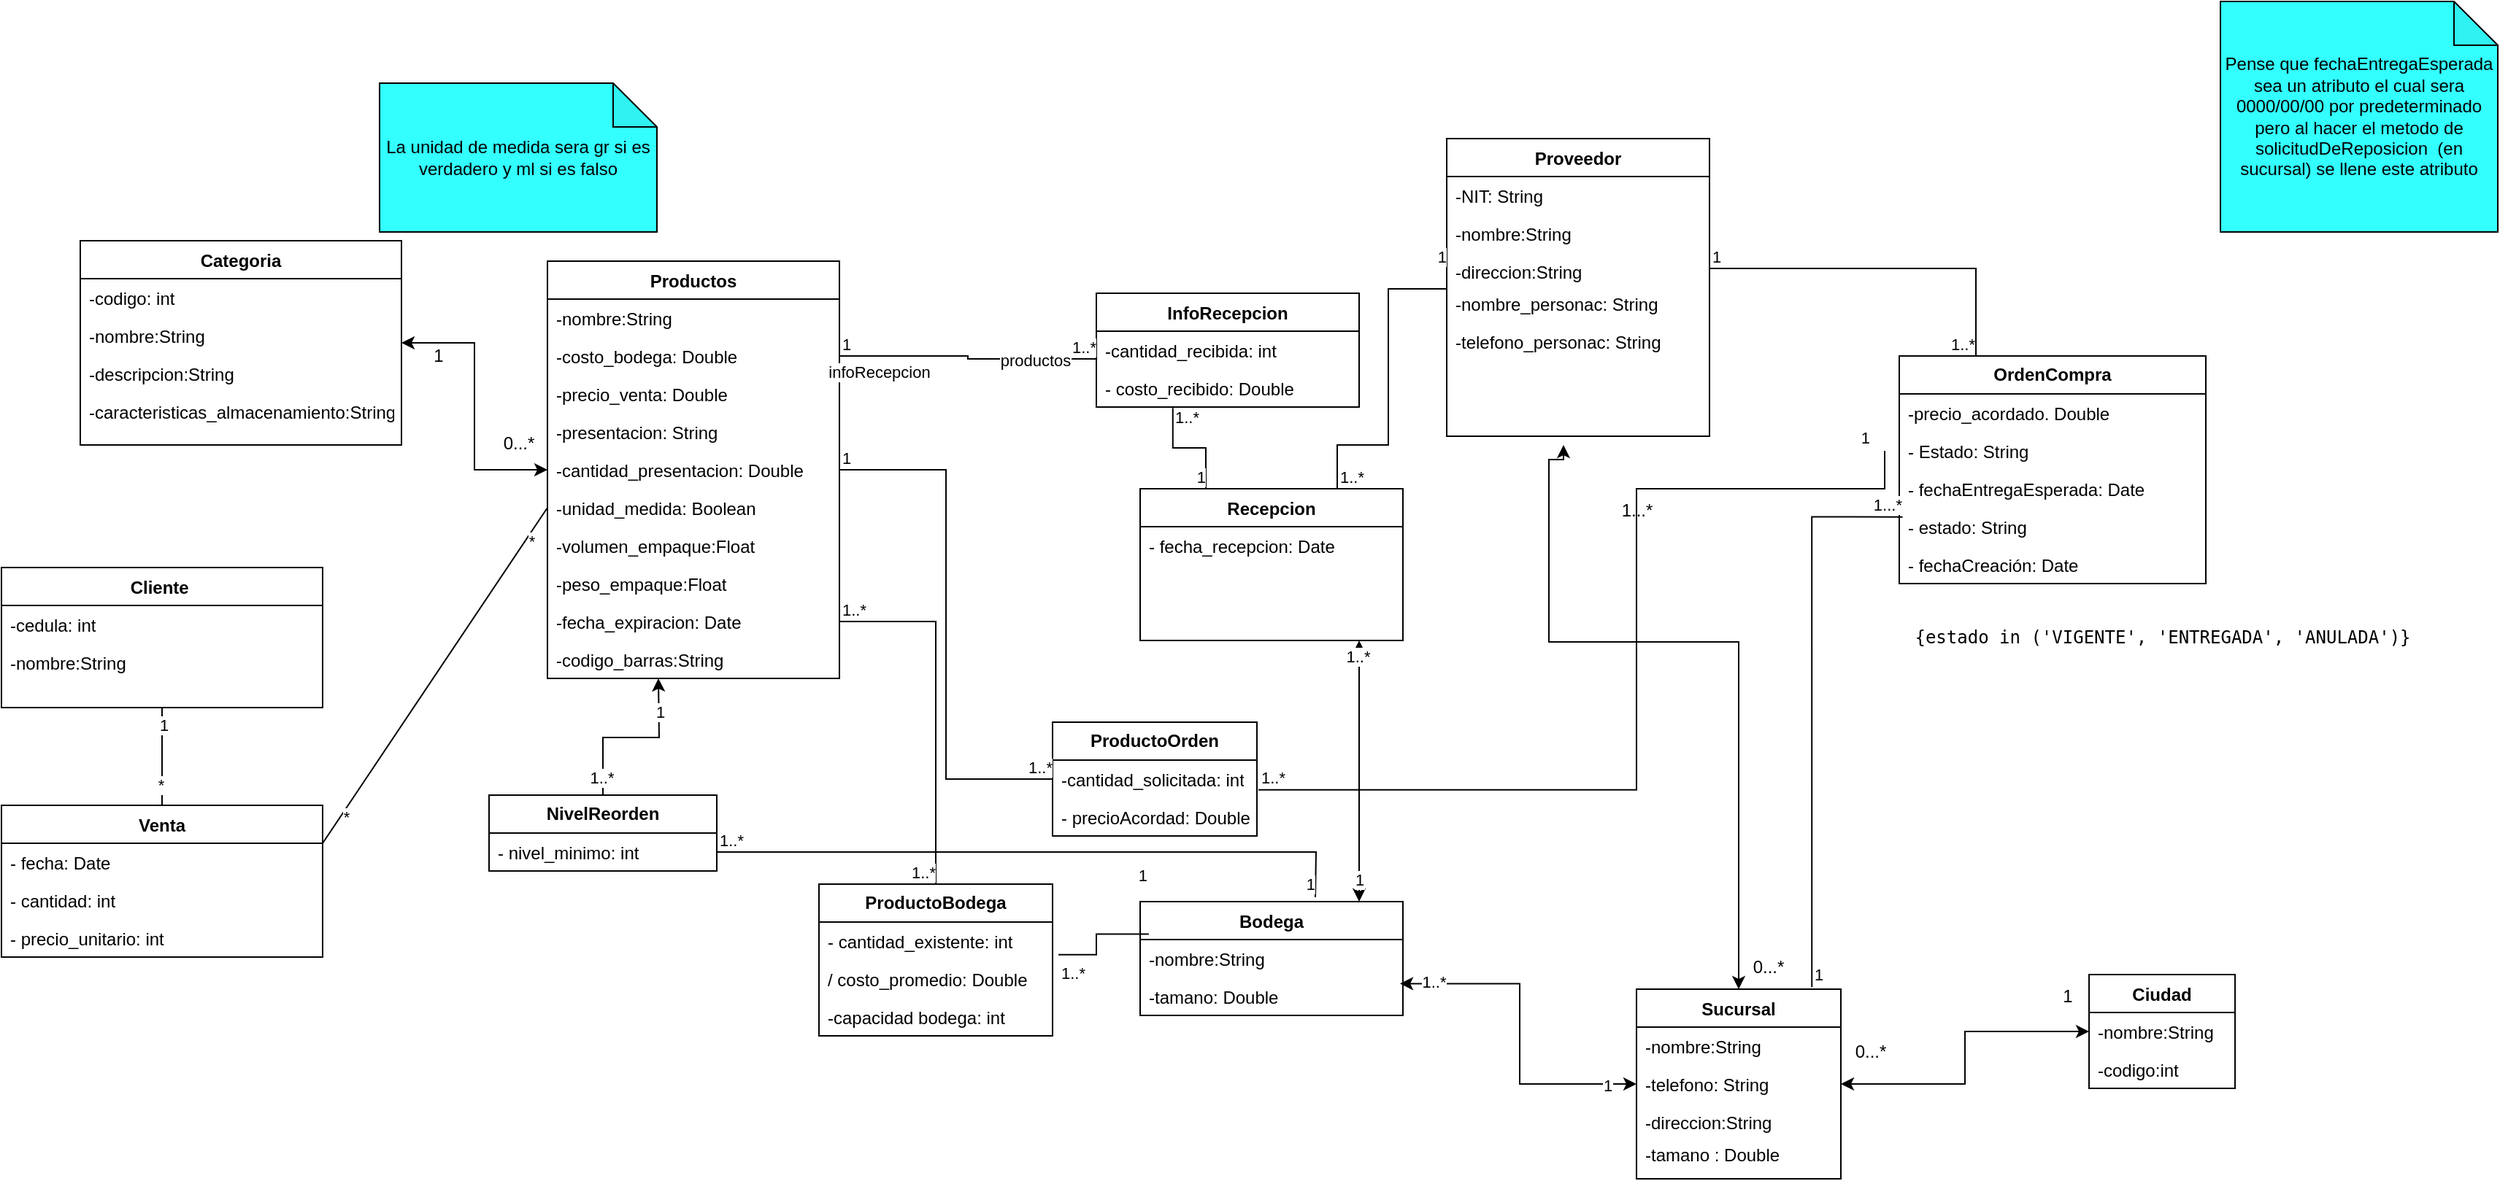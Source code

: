 <mxfile version="24.7.17">
  <diagram id="C5RBs43oDa-KdzZeNtuy" name="Page-1">
    <mxGraphModel grid="1" page="0" gridSize="10" guides="1" tooltips="1" connect="1" arrows="1" fold="1" pageScale="1" pageWidth="827" pageHeight="1169" math="0" shadow="0">
      <root>
        <mxCell id="WIyWlLk6GJQsqaUBKTNV-0" />
        <mxCell id="WIyWlLk6GJQsqaUBKTNV-1" parent="WIyWlLk6GJQsqaUBKTNV-0" />
        <mxCell id="zkfFHV4jXpPFQw0GAbJ--17" value="Productos" style="swimlane;fontStyle=1;align=center;verticalAlign=top;childLayout=stackLayout;horizontal=1;startSize=26;horizontalStack=0;resizeParent=1;resizeLast=0;collapsible=1;marginBottom=0;rounded=0;shadow=0;strokeWidth=1;fontColor=#000000;" vertex="1" parent="WIyWlLk6GJQsqaUBKTNV-1">
          <mxGeometry x="74" y="-446" width="200" height="286" as="geometry">
            <mxRectangle x="550" y="140" width="160" height="26" as="alternateBounds" />
          </mxGeometry>
        </mxCell>
        <mxCell id="zkfFHV4jXpPFQw0GAbJ--18" value="-nombre:String" style="text;align=left;verticalAlign=top;spacingLeft=4;spacingRight=4;overflow=hidden;rotatable=0;points=[[0,0.5],[1,0.5]];portConstraint=eastwest;fontColor=#000000;" vertex="1" parent="zkfFHV4jXpPFQw0GAbJ--17">
          <mxGeometry y="26" width="200" height="26" as="geometry" />
        </mxCell>
        <mxCell id="zkfFHV4jXpPFQw0GAbJ--19" value="-costo_bodega: Double" style="text;align=left;verticalAlign=top;spacingLeft=4;spacingRight=4;overflow=hidden;rotatable=0;points=[[0,0.5],[1,0.5]];portConstraint=eastwest;rounded=0;shadow=0;html=0;fontColor=#000000;" vertex="1" parent="zkfFHV4jXpPFQw0GAbJ--17">
          <mxGeometry y="52" width="200" height="26" as="geometry" />
        </mxCell>
        <mxCell id="zkfFHV4jXpPFQw0GAbJ--20" value="-precio_venta: Double" style="text;align=left;verticalAlign=top;spacingLeft=4;spacingRight=4;overflow=hidden;rotatable=0;points=[[0,0.5],[1,0.5]];portConstraint=eastwest;rounded=0;shadow=0;html=0;fontColor=#000000;" vertex="1" parent="zkfFHV4jXpPFQw0GAbJ--17">
          <mxGeometry y="78" width="200" height="26" as="geometry" />
        </mxCell>
        <mxCell id="zkfFHV4jXpPFQw0GAbJ--21" value="-presentacion: String" style="text;align=left;verticalAlign=top;spacingLeft=4;spacingRight=4;overflow=hidden;rotatable=0;points=[[0,0.5],[1,0.5]];portConstraint=eastwest;rounded=0;shadow=0;html=0;fontColor=#000000;" vertex="1" parent="zkfFHV4jXpPFQw0GAbJ--17">
          <mxGeometry y="104" width="200" height="26" as="geometry" />
        </mxCell>
        <mxCell id="zkfFHV4jXpPFQw0GAbJ--22" value="-cantidad_presentacion: Double" style="text;align=left;verticalAlign=top;spacingLeft=4;spacingRight=4;overflow=hidden;rotatable=0;points=[[0,0.5],[1,0.5]];portConstraint=eastwest;rounded=0;shadow=0;html=0;fontColor=#000000;" vertex="1" parent="zkfFHV4jXpPFQw0GAbJ--17">
          <mxGeometry y="130" width="200" height="26" as="geometry" />
        </mxCell>
        <mxCell id="X5nv6v5gJ5mk2as4WkqO-1" value="-unidad_medida: Boolean" style="text;align=left;verticalAlign=top;spacingLeft=4;spacingRight=4;overflow=hidden;rotatable=0;points=[[0,0.5],[1,0.5]];portConstraint=eastwest;rounded=0;shadow=0;html=0;fontColor=#000000;" vertex="1" parent="zkfFHV4jXpPFQw0GAbJ--17">
          <mxGeometry y="156" width="200" height="26" as="geometry" />
        </mxCell>
        <mxCell id="X5nv6v5gJ5mk2as4WkqO-3" value="-volumen_empaque:Float&#xa;" style="text;align=left;verticalAlign=top;spacingLeft=4;spacingRight=4;overflow=hidden;rotatable=0;points=[[0,0.5],[1,0.5]];portConstraint=eastwest;rounded=0;shadow=0;html=0;fontColor=#000000;" vertex="1" parent="zkfFHV4jXpPFQw0GAbJ--17">
          <mxGeometry y="182" width="200" height="26" as="geometry" />
        </mxCell>
        <mxCell id="oqvjpb8TwHMiU-xqvSP--8" value="-peso_empaque:Float&#xa;" style="text;align=left;verticalAlign=top;spacingLeft=4;spacingRight=4;overflow=hidden;rotatable=0;points=[[0,0.5],[1,0.5]];portConstraint=eastwest;rounded=0;shadow=0;html=0;fontColor=#000000;" vertex="1" parent="zkfFHV4jXpPFQw0GAbJ--17">
          <mxGeometry y="208" width="200" height="26" as="geometry" />
        </mxCell>
        <mxCell id="X5nv6v5gJ5mk2as4WkqO-6" value="-fecha_expiracion: Date" style="text;align=left;verticalAlign=top;spacingLeft=4;spacingRight=4;overflow=hidden;rotatable=0;points=[[0,0.5],[1,0.5]];portConstraint=eastwest;rounded=0;shadow=0;html=0;fontColor=#000000;" vertex="1" parent="zkfFHV4jXpPFQw0GAbJ--17">
          <mxGeometry y="234" width="200" height="26" as="geometry" />
        </mxCell>
        <mxCell id="X5nv6v5gJ5mk2as4WkqO-5" value="-codigo_barras:String" style="text;align=left;verticalAlign=top;spacingLeft=4;spacingRight=4;overflow=hidden;rotatable=0;points=[[0,0.5],[1,0.5]];portConstraint=eastwest;rounded=0;shadow=0;html=0;fontColor=#000000;" vertex="1" parent="zkfFHV4jXpPFQw0GAbJ--17">
          <mxGeometry y="260" width="200" height="26" as="geometry" />
        </mxCell>
        <mxCell id="X5nv6v5gJ5mk2as4WkqO-7" value="Categoria" style="swimlane;fontStyle=1;align=center;verticalAlign=top;childLayout=stackLayout;horizontal=1;startSize=26;horizontalStack=0;resizeParent=1;resizeLast=0;collapsible=1;marginBottom=0;rounded=0;shadow=0;strokeWidth=1;fontColor=#000000;" vertex="1" parent="WIyWlLk6GJQsqaUBKTNV-1">
          <mxGeometry x="-246" y="-460" width="220" height="140" as="geometry">
            <mxRectangle x="550" y="140" width="160" height="26" as="alternateBounds" />
          </mxGeometry>
        </mxCell>
        <mxCell id="X5nv6v5gJ5mk2as4WkqO-9" value="-codigo: int" style="text;align=left;verticalAlign=top;spacingLeft=4;spacingRight=4;overflow=hidden;rotatable=0;points=[[0,0.5],[1,0.5]];portConstraint=eastwest;rounded=0;shadow=0;html=0;fontColor=#000000;" vertex="1" parent="X5nv6v5gJ5mk2as4WkqO-7">
          <mxGeometry y="26" width="220" height="26" as="geometry" />
        </mxCell>
        <mxCell id="X5nv6v5gJ5mk2as4WkqO-8" value="-nombre:String" style="text;align=left;verticalAlign=top;spacingLeft=4;spacingRight=4;overflow=hidden;rotatable=0;points=[[0,0.5],[1,0.5]];portConstraint=eastwest;fontColor=#000000;" vertex="1" parent="X5nv6v5gJ5mk2as4WkqO-7">
          <mxGeometry y="52" width="220" height="26" as="geometry" />
        </mxCell>
        <mxCell id="X5nv6v5gJ5mk2as4WkqO-14" value="-descripcion:String" style="text;align=left;verticalAlign=top;spacingLeft=4;spacingRight=4;overflow=hidden;rotatable=0;points=[[0,0.5],[1,0.5]];portConstraint=eastwest;rounded=0;shadow=0;html=0;fontColor=#000000;" vertex="1" parent="X5nv6v5gJ5mk2as4WkqO-7">
          <mxGeometry y="78" width="220" height="26" as="geometry" />
        </mxCell>
        <mxCell id="X5nv6v5gJ5mk2as4WkqO-15" value="-caracteristicas_almacenamiento:String" style="text;align=left;verticalAlign=top;spacingLeft=4;spacingRight=4;overflow=hidden;rotatable=0;points=[[0,0.5],[1,0.5]];portConstraint=eastwest;rounded=0;shadow=0;html=0;fontColor=#000000;" vertex="1" parent="X5nv6v5gJ5mk2as4WkqO-7">
          <mxGeometry y="104" width="220" height="26" as="geometry" />
        </mxCell>
        <mxCell id="X5nv6v5gJ5mk2as4WkqO-22" value="1" style="text;html=1;align=center;verticalAlign=middle;resizable=0;points=[];autosize=1;strokeColor=none;fillColor=none;fontColor=#000000;" vertex="1" parent="WIyWlLk6GJQsqaUBKTNV-1">
          <mxGeometry x="-16" y="-396" width="30" height="30" as="geometry" />
        </mxCell>
        <mxCell id="X5nv6v5gJ5mk2as4WkqO-23" value="0...*" style="text;html=1;align=center;verticalAlign=middle;resizable=0;points=[];autosize=1;strokeColor=none;fillColor=none;fontColor=#000000;" vertex="1" parent="WIyWlLk6GJQsqaUBKTNV-1">
          <mxGeometry x="34" y="-336" width="40" height="30" as="geometry" />
        </mxCell>
        <mxCell id="X5nv6v5gJ5mk2as4WkqO-25" value="" style="endArrow=classic;startArrow=classic;html=1;rounded=0;edgeStyle=orthogonalEdgeStyle;fontColor=#000000;" edge="1" parent="WIyWlLk6GJQsqaUBKTNV-1" source="X5nv6v5gJ5mk2as4WkqO-7" target="zkfFHV4jXpPFQw0GAbJ--17">
          <mxGeometry width="50" height="50" relative="1" as="geometry">
            <mxPoint x="494" y="-256" as="sourcePoint" />
            <mxPoint x="544" y="-306" as="targetPoint" />
          </mxGeometry>
        </mxCell>
        <mxCell id="X5nv6v5gJ5mk2as4WkqO-26" value="Sucursal" style="swimlane;fontStyle=1;align=center;verticalAlign=top;childLayout=stackLayout;horizontal=1;startSize=26;horizontalStack=0;resizeParent=1;resizeLast=0;collapsible=1;marginBottom=0;rounded=0;shadow=0;strokeWidth=1;fontColor=#000000;" vertex="1" parent="WIyWlLk6GJQsqaUBKTNV-1">
          <mxGeometry x="820" y="53" width="140" height="130" as="geometry">
            <mxRectangle x="550" y="140" width="160" height="26" as="alternateBounds" />
          </mxGeometry>
        </mxCell>
        <mxCell id="X5nv6v5gJ5mk2as4WkqO-28" value="-nombre:String" style="text;align=left;verticalAlign=top;spacingLeft=4;spacingRight=4;overflow=hidden;rotatable=0;points=[[0,0.5],[1,0.5]];portConstraint=eastwest;fontColor=#000000;" vertex="1" parent="X5nv6v5gJ5mk2as4WkqO-26">
          <mxGeometry y="26" width="140" height="26" as="geometry" />
        </mxCell>
        <mxCell id="X5nv6v5gJ5mk2as4WkqO-27" value="-telefono: String" style="text;align=left;verticalAlign=top;spacingLeft=4;spacingRight=4;overflow=hidden;rotatable=0;points=[[0,0.5],[1,0.5]];portConstraint=eastwest;rounded=0;shadow=0;html=0;fontColor=#000000;" vertex="1" parent="X5nv6v5gJ5mk2as4WkqO-26">
          <mxGeometry y="52" width="140" height="26" as="geometry" />
        </mxCell>
        <mxCell id="X5nv6v5gJ5mk2as4WkqO-30" value="-direccion:String" style="text;align=left;verticalAlign=top;spacingLeft=4;spacingRight=4;overflow=hidden;rotatable=0;points=[[0,0.5],[1,0.5]];portConstraint=eastwest;rounded=0;shadow=0;html=0;fontColor=#000000;" vertex="1" parent="X5nv6v5gJ5mk2as4WkqO-26">
          <mxGeometry y="78" width="140" height="22" as="geometry" />
        </mxCell>
        <mxCell id="Ump_3bpm_IfCM5Z30n2z-0" value="-tamano : Double" style="text;align=left;verticalAlign=top;spacingLeft=4;spacingRight=4;overflow=hidden;rotatable=0;points=[[0,0.5],[1,0.5]];portConstraint=eastwest;rounded=0;shadow=0;html=0;fontColor=#000000;" vertex="1" parent="X5nv6v5gJ5mk2as4WkqO-26">
          <mxGeometry y="100" width="140" height="22" as="geometry" />
        </mxCell>
        <mxCell id="X5nv6v5gJ5mk2as4WkqO-33" value="Ciudad" style="swimlane;fontStyle=1;align=center;verticalAlign=top;childLayout=stackLayout;horizontal=1;startSize=26;horizontalStack=0;resizeParent=1;resizeLast=0;collapsible=1;marginBottom=0;rounded=0;shadow=0;strokeWidth=1;fontColor=#000000;" vertex="1" parent="WIyWlLk6GJQsqaUBKTNV-1">
          <mxGeometry x="1130" y="43" width="100" height="78" as="geometry">
            <mxRectangle x="550" y="140" width="160" height="26" as="alternateBounds" />
          </mxGeometry>
        </mxCell>
        <mxCell id="X5nv6v5gJ5mk2as4WkqO-35" value="-nombre:String" style="text;align=left;verticalAlign=top;spacingLeft=4;spacingRight=4;overflow=hidden;rotatable=0;points=[[0,0.5],[1,0.5]];portConstraint=eastwest;fontColor=#000000;" vertex="1" parent="X5nv6v5gJ5mk2as4WkqO-33">
          <mxGeometry y="26" width="100" height="26" as="geometry" />
        </mxCell>
        <mxCell id="oqvjpb8TwHMiU-xqvSP--1" value="-codigo:int&#xa;&#xa;" style="text;align=left;verticalAlign=top;spacingLeft=4;spacingRight=4;overflow=hidden;rotatable=0;points=[[0,0.5],[1,0.5]];portConstraint=eastwest;fontColor=#000000;" vertex="1" parent="X5nv6v5gJ5mk2as4WkqO-33">
          <mxGeometry y="52" width="100" height="26" as="geometry" />
        </mxCell>
        <mxCell id="X5nv6v5gJ5mk2as4WkqO-49" value="1" style="text;html=1;align=center;verticalAlign=middle;resizable=0;points=[];autosize=1;strokeColor=none;fillColor=none;fontColor=#000000;" vertex="1" parent="WIyWlLk6GJQsqaUBKTNV-1">
          <mxGeometry x="1100" y="43" width="30" height="30" as="geometry" />
        </mxCell>
        <mxCell id="X5nv6v5gJ5mk2as4WkqO-50" value="0...*" style="text;html=1;align=center;verticalAlign=middle;resizable=0;points=[];autosize=1;strokeColor=none;fillColor=none;fontColor=#000000;" vertex="1" parent="WIyWlLk6GJQsqaUBKTNV-1">
          <mxGeometry x="960" y="81" width="40" height="30" as="geometry" />
        </mxCell>
        <mxCell id="X5nv6v5gJ5mk2as4WkqO-51" value="" style="endArrow=classic;startArrow=classic;html=1;rounded=0;edgeStyle=orthogonalEdgeStyle;fontColor=#000000;" edge="1" parent="WIyWlLk6GJQsqaUBKTNV-1" source="X5nv6v5gJ5mk2as4WkqO-26" target="X5nv6v5gJ5mk2as4WkqO-33">
          <mxGeometry width="50" height="50" relative="1" as="geometry">
            <mxPoint x="1030" y="343" as="sourcePoint" />
            <mxPoint x="1080" y="293" as="targetPoint" />
          </mxGeometry>
        </mxCell>
        <mxCell id="X5nv6v5gJ5mk2as4WkqO-53" value="Bodega" style="swimlane;fontStyle=1;align=center;verticalAlign=top;childLayout=stackLayout;horizontal=1;startSize=26;horizontalStack=0;resizeParent=1;resizeLast=0;collapsible=1;marginBottom=0;rounded=0;shadow=0;strokeWidth=1;fontColor=#000000;" vertex="1" parent="WIyWlLk6GJQsqaUBKTNV-1">
          <mxGeometry x="480" y="-7" width="180" height="78" as="geometry">
            <mxRectangle x="550" y="140" width="160" height="26" as="alternateBounds" />
          </mxGeometry>
        </mxCell>
        <mxCell id="X5nv6v5gJ5mk2as4WkqO-54" value="-nombre:String" style="text;align=left;verticalAlign=top;spacingLeft=4;spacingRight=4;overflow=hidden;rotatable=0;points=[[0,0.5],[1,0.5]];portConstraint=eastwest;fontColor=#000000;" vertex="1" parent="X5nv6v5gJ5mk2as4WkqO-53">
          <mxGeometry y="26" width="180" height="26" as="geometry" />
        </mxCell>
        <mxCell id="X5nv6v5gJ5mk2as4WkqO-55" value="-tamano: Double" style="text;align=left;verticalAlign=top;spacingLeft=4;spacingRight=4;overflow=hidden;rotatable=0;points=[[0,0.5],[1,0.5]];portConstraint=eastwest;rounded=0;shadow=0;html=0;fontColor=#000000;" vertex="1" parent="X5nv6v5gJ5mk2as4WkqO-53">
          <mxGeometry y="52" width="180" height="26" as="geometry" />
        </mxCell>
        <mxCell id="X5nv6v5gJ5mk2as4WkqO-57" value="" style="endArrow=classic;startArrow=classic;html=1;rounded=0;edgeStyle=orthogonalEdgeStyle;exitX=0.989;exitY=0.163;exitDx=0;exitDy=0;fontColor=#000000;exitPerimeter=0;" edge="1" parent="WIyWlLk6GJQsqaUBKTNV-1" source="X5nv6v5gJ5mk2as4WkqO-55" target="X5nv6v5gJ5mk2as4WkqO-26">
          <mxGeometry width="50" height="50" relative="1" as="geometry">
            <mxPoint x="660" y="84" as="sourcePoint" />
            <mxPoint x="1080" y="293" as="targetPoint" />
          </mxGeometry>
        </mxCell>
        <mxCell id="Ump_3bpm_IfCM5Z30n2z-3" value="1..*" style="edgeLabel;html=1;align=center;verticalAlign=middle;resizable=0;points=[];fontColor=#000000;" vertex="1" connectable="0" parent="X5nv6v5gJ5mk2as4WkqO-57">
          <mxGeometry x="-0.805" y="1" relative="1" as="geometry">
            <mxPoint as="offset" />
          </mxGeometry>
        </mxCell>
        <mxCell id="di9bYmcxDt5mD3mjxTbu-0" value="1" style="edgeLabel;html=1;align=center;verticalAlign=middle;resizable=0;points=[];" vertex="1" connectable="0" parent="X5nv6v5gJ5mk2as4WkqO-57">
          <mxGeometry x="0.823" y="-1" relative="1" as="geometry">
            <mxPoint as="offset" />
          </mxGeometry>
        </mxCell>
        <mxCell id="X5nv6v5gJ5mk2as4WkqO-63" value="Proveedor" style="swimlane;fontStyle=1;align=center;verticalAlign=top;childLayout=stackLayout;horizontal=1;startSize=26;horizontalStack=0;resizeParent=1;resizeLast=0;collapsible=1;marginBottom=0;rounded=0;shadow=0;strokeWidth=1;fontColor=#000000;" vertex="1" parent="WIyWlLk6GJQsqaUBKTNV-1">
          <mxGeometry x="690" y="-530" width="180" height="204" as="geometry">
            <mxRectangle x="550" y="140" width="160" height="26" as="alternateBounds" />
          </mxGeometry>
        </mxCell>
        <mxCell id="X5nv6v5gJ5mk2as4WkqO-65" value="-NIT: String" style="text;align=left;verticalAlign=top;spacingLeft=4;spacingRight=4;overflow=hidden;rotatable=0;points=[[0,0.5],[1,0.5]];portConstraint=eastwest;rounded=0;shadow=0;html=0;fontColor=#000000;" vertex="1" parent="X5nv6v5gJ5mk2as4WkqO-63">
          <mxGeometry y="26" width="180" height="26" as="geometry" />
        </mxCell>
        <mxCell id="X5nv6v5gJ5mk2as4WkqO-64" value="-nombre:String" style="text;align=left;verticalAlign=top;spacingLeft=4;spacingRight=4;overflow=hidden;rotatable=0;points=[[0,0.5],[1,0.5]];portConstraint=eastwest;fontColor=#000000;" vertex="1" parent="X5nv6v5gJ5mk2as4WkqO-63">
          <mxGeometry y="52" width="180" height="26" as="geometry" />
        </mxCell>
        <mxCell id="X5nv6v5gJ5mk2as4WkqO-66" value="-direccion:String" style="text;align=left;verticalAlign=top;spacingLeft=4;spacingRight=4;overflow=hidden;rotatable=0;points=[[0,0.5],[1,0.5]];portConstraint=eastwest;rounded=0;shadow=0;html=0;fontColor=#000000;" vertex="1" parent="X5nv6v5gJ5mk2as4WkqO-63">
          <mxGeometry y="78" width="180" height="22" as="geometry" />
        </mxCell>
        <mxCell id="X5nv6v5gJ5mk2as4WkqO-67" value="-nombre_personac: String" style="text;align=left;verticalAlign=top;spacingLeft=4;spacingRight=4;overflow=hidden;rotatable=0;points=[[0,0.5],[1,0.5]];portConstraint=eastwest;rounded=0;shadow=0;html=0;fontColor=#000000;" vertex="1" parent="X5nv6v5gJ5mk2as4WkqO-63">
          <mxGeometry y="100" width="180" height="26" as="geometry" />
        </mxCell>
        <mxCell id="X5nv6v5gJ5mk2as4WkqO-68" value="-telefono_personac: String" style="text;align=left;verticalAlign=top;spacingLeft=4;spacingRight=4;overflow=hidden;rotatable=0;points=[[0,0.5],[1,0.5]];portConstraint=eastwest;rounded=0;shadow=0;html=0;fontColor=#000000;" vertex="1" parent="X5nv6v5gJ5mk2as4WkqO-63">
          <mxGeometry y="126" width="180" height="26" as="geometry" />
        </mxCell>
        <mxCell id="X5nv6v5gJ5mk2as4WkqO-73" value="" style="endArrow=classic;startArrow=classic;html=1;rounded=0;edgeStyle=orthogonalEdgeStyle;fontColor=#000000;" edge="1" parent="WIyWlLk6GJQsqaUBKTNV-1" source="X5nv6v5gJ5mk2as4WkqO-26">
          <mxGeometry width="50" height="50" relative="1" as="geometry">
            <mxPoint x="610" y="-90" as="sourcePoint" />
            <mxPoint x="770" y="-320" as="targetPoint" />
            <Array as="points">
              <mxPoint x="890" y="-185" />
              <mxPoint x="760" y="-185" />
              <mxPoint x="760" y="-310" />
            </Array>
          </mxGeometry>
        </mxCell>
        <mxCell id="X5nv6v5gJ5mk2as4WkqO-74" value="1...*" style="text;html=1;align=center;verticalAlign=middle;resizable=0;points=[];autosize=1;strokeColor=none;fillColor=none;fontColor=#000000;" vertex="1" parent="WIyWlLk6GJQsqaUBKTNV-1">
          <mxGeometry x="800" y="-290" width="40" height="30" as="geometry" />
        </mxCell>
        <mxCell id="X5nv6v5gJ5mk2as4WkqO-75" value="0...*" style="text;html=1;align=center;verticalAlign=middle;resizable=0;points=[];autosize=1;strokeColor=none;fillColor=none;fontColor=#000000;" vertex="1" parent="WIyWlLk6GJQsqaUBKTNV-1">
          <mxGeometry x="890" y="23" width="40" height="30" as="geometry" />
        </mxCell>
        <mxCell id="X5nv6v5gJ5mk2as4WkqO-79" value="Pense que fechaEntregaEsperada sea un atributo el cual sera 0000/00/00 por predeterminado pero al hacer el metodo de solicitudDeReposicion&amp;nbsp; (en sucursal) se llene este atributo" style="shape=note;whiteSpace=wrap;html=1;backgroundOutline=1;darkOpacity=0.05;strokeColor=#000000;fillColor=#33FFFF;fontColor=#000000;" vertex="1" parent="WIyWlLk6GJQsqaUBKTNV-1">
          <mxGeometry x="1220" y="-624" width="190" height="158" as="geometry" />
        </mxCell>
        <mxCell id="X5nv6v5gJ5mk2as4WkqO-91" value="Recepcion" style="swimlane;fontStyle=1;align=center;verticalAlign=top;childLayout=stackLayout;horizontal=1;startSize=26;horizontalStack=0;resizeParent=1;resizeLast=0;collapsible=1;marginBottom=0;rounded=0;shadow=0;strokeWidth=1;fontColor=#000000;" vertex="1" parent="WIyWlLk6GJQsqaUBKTNV-1">
          <mxGeometry x="480" y="-290" width="180" height="104" as="geometry">
            <mxRectangle x="550" y="140" width="160" height="26" as="alternateBounds" />
          </mxGeometry>
        </mxCell>
        <mxCell id="X5nv6v5gJ5mk2as4WkqO-97" value="- fecha_recepcion: Date" style="text;align=left;verticalAlign=top;spacingLeft=4;spacingRight=4;overflow=hidden;rotatable=0;points=[[0,0.5],[1,0.5]];portConstraint=eastwest;rounded=0;shadow=0;html=0;fontColor=#000000;" vertex="1" parent="X5nv6v5gJ5mk2as4WkqO-91">
          <mxGeometry y="26" width="180" height="26" as="geometry" />
        </mxCell>
        <mxCell id="X5nv6v5gJ5mk2as4WkqO-100" value="" style="endArrow=classic;startArrow=classic;html=1;rounded=0;edgeStyle=orthogonalEdgeStyle;fontColor=#000000;" edge="1" parent="WIyWlLk6GJQsqaUBKTNV-1" source="X5nv6v5gJ5mk2as4WkqO-91" target="X5nv6v5gJ5mk2as4WkqO-53">
          <mxGeometry width="50" height="50" relative="1" as="geometry">
            <mxPoint x="550" y="-378" as="sourcePoint" />
            <mxPoint x="680" y="-393" as="targetPoint" />
            <Array as="points">
              <mxPoint x="630" y="-60" />
              <mxPoint x="630" y="-60" />
            </Array>
          </mxGeometry>
        </mxCell>
        <mxCell id="Ump_3bpm_IfCM5Z30n2z-91" value="1..*" style="edgeLabel;html=1;align=center;verticalAlign=middle;resizable=0;points=[];fontColor=#000000;" vertex="1" connectable="0" parent="X5nv6v5gJ5mk2as4WkqO-100">
          <mxGeometry x="-0.875" y="-1" relative="1" as="geometry">
            <mxPoint as="offset" />
          </mxGeometry>
        </mxCell>
        <mxCell id="Ump_3bpm_IfCM5Z30n2z-92" value="1" style="edgeLabel;html=1;align=center;verticalAlign=middle;resizable=0;points=[];fontColor=#000000;" vertex="1" connectable="0" parent="X5nv6v5gJ5mk2as4WkqO-100">
          <mxGeometry x="0.833" relative="1" as="geometry">
            <mxPoint as="offset" />
          </mxGeometry>
        </mxCell>
        <mxCell id="Ump_3bpm_IfCM5Z30n2z-4" value="&lt;font&gt;&lt;b&gt;ProductoBodega&lt;/b&gt;&lt;/font&gt;" style="swimlane;fontStyle=0;childLayout=stackLayout;horizontal=1;startSize=26;fillColor=none;horizontalStack=0;resizeParent=1;resizeParentMax=0;resizeLast=0;collapsible=1;marginBottom=0;whiteSpace=wrap;html=1;fontColor=#000000;" vertex="1" parent="WIyWlLk6GJQsqaUBKTNV-1">
          <mxGeometry x="260" y="-19" width="160" height="104" as="geometry" />
        </mxCell>
        <mxCell id="Ump_3bpm_IfCM5Z30n2z-5" value="- cantidad_existente: int" style="text;strokeColor=none;fillColor=none;align=left;verticalAlign=top;spacingLeft=4;spacingRight=4;overflow=hidden;rotatable=0;points=[[0,0.5],[1,0.5]];portConstraint=eastwest;whiteSpace=wrap;html=1;fontColor=#000000;" vertex="1" parent="Ump_3bpm_IfCM5Z30n2z-4">
          <mxGeometry y="26" width="160" height="26" as="geometry" />
        </mxCell>
        <mxCell id="Ump_3bpm_IfCM5Z30n2z-6" value="/ costo_promedio: Double&amp;nbsp;" style="text;strokeColor=none;fillColor=none;align=left;verticalAlign=top;spacingLeft=4;spacingRight=4;overflow=hidden;rotatable=0;points=[[0,0.5],[1,0.5]];portConstraint=eastwest;whiteSpace=wrap;html=1;fontColor=#000000;" vertex="1" parent="Ump_3bpm_IfCM5Z30n2z-4">
          <mxGeometry y="52" width="160" height="26" as="geometry" />
        </mxCell>
        <mxCell id="oqvjpb8TwHMiU-xqvSP--0" value="-capacidad bodega: int" style="text;align=left;verticalAlign=top;spacingLeft=4;spacingRight=4;overflow=hidden;rotatable=0;points=[[0,0.5],[1,0.5]];portConstraint=eastwest;rounded=0;shadow=0;html=0;fontColor=#000000;" vertex="1" parent="Ump_3bpm_IfCM5Z30n2z-4">
          <mxGeometry y="78" width="160" height="26" as="geometry" />
        </mxCell>
        <mxCell id="Ump_3bpm_IfCM5Z30n2z-10" value="" style="endArrow=none;html=1;edgeStyle=orthogonalEdgeStyle;rounded=0;exitX=1;exitY=0.5;exitDx=0;exitDy=0;entryX=0.5;entryY=0;entryDx=0;entryDy=0;fontColor=#000000;" edge="1" parent="WIyWlLk6GJQsqaUBKTNV-1" source="X5nv6v5gJ5mk2as4WkqO-6" target="Ump_3bpm_IfCM5Z30n2z-4">
          <mxGeometry relative="1" as="geometry">
            <mxPoint x="320" y="-230" as="sourcePoint" />
            <mxPoint x="480" y="-230" as="targetPoint" />
          </mxGeometry>
        </mxCell>
        <mxCell id="Ump_3bpm_IfCM5Z30n2z-11" value="1..*" style="edgeLabel;resizable=0;html=1;align=left;verticalAlign=bottom;fontColor=#000000;" connectable="0" vertex="1" parent="Ump_3bpm_IfCM5Z30n2z-10">
          <mxGeometry x="-1" relative="1" as="geometry" />
        </mxCell>
        <mxCell id="Ump_3bpm_IfCM5Z30n2z-12" value="1..*" style="edgeLabel;resizable=0;html=1;align=right;verticalAlign=bottom;fontColor=#000000;" connectable="0" vertex="1" parent="Ump_3bpm_IfCM5Z30n2z-10">
          <mxGeometry x="1" relative="1" as="geometry" />
        </mxCell>
        <mxCell id="Ump_3bpm_IfCM5Z30n2z-13" value="" style="endArrow=none;html=1;edgeStyle=orthogonalEdgeStyle;rounded=0;exitX=1.025;exitY=-0.138;exitDx=0;exitDy=0;exitPerimeter=0;fontColor=#000000;entryX=0.033;entryY=-0.144;entryDx=0;entryDy=0;entryPerimeter=0;" edge="1" parent="WIyWlLk6GJQsqaUBKTNV-1" source="Ump_3bpm_IfCM5Z30n2z-6" target="X5nv6v5gJ5mk2as4WkqO-54">
          <mxGeometry relative="1" as="geometry">
            <mxPoint x="420" y="82" as="sourcePoint" />
            <mxPoint x="480" y="30" as="targetPoint" />
          </mxGeometry>
        </mxCell>
        <mxCell id="Ump_3bpm_IfCM5Z30n2z-14" value="1..*" style="edgeLabel;resizable=0;html=1;align=left;verticalAlign=bottom;fontColor=#000000;" connectable="0" vertex="1" parent="Ump_3bpm_IfCM5Z30n2z-13">
          <mxGeometry x="-1" relative="1" as="geometry">
            <mxPoint y="21" as="offset" />
          </mxGeometry>
        </mxCell>
        <mxCell id="Ump_3bpm_IfCM5Z30n2z-15" value="1" style="edgeLabel;resizable=0;html=1;align=right;verticalAlign=bottom;fontColor=#000000;" connectable="0" vertex="1" parent="Ump_3bpm_IfCM5Z30n2z-13">
          <mxGeometry x="1" relative="1" as="geometry">
            <mxPoint y="-32" as="offset" />
          </mxGeometry>
        </mxCell>
        <mxCell id="Ump_3bpm_IfCM5Z30n2z-33" value="&lt;b&gt;OrdenCompra&lt;/b&gt;" style="swimlane;fontStyle=0;childLayout=stackLayout;horizontal=1;startSize=26;fillColor=none;horizontalStack=0;resizeParent=1;resizeParentMax=0;resizeLast=0;collapsible=1;marginBottom=0;whiteSpace=wrap;html=1;fontColor=#000000;" vertex="1" parent="WIyWlLk6GJQsqaUBKTNV-1">
          <mxGeometry x="1000" y="-381" width="210" height="156" as="geometry" />
        </mxCell>
        <mxCell id="Ump_3bpm_IfCM5Z30n2z-18" value="-precio_acordado. Double" style="text;strokeColor=none;fillColor=none;align=left;verticalAlign=top;spacingLeft=4;spacingRight=4;overflow=hidden;rotatable=0;points=[[0,0.5],[1,0.5]];portConstraint=eastwest;whiteSpace=wrap;html=1;fontColor=#000000;" vertex="1" parent="Ump_3bpm_IfCM5Z30n2z-33">
          <mxGeometry y="26" width="210" height="26" as="geometry" />
        </mxCell>
        <mxCell id="Ump_3bpm_IfCM5Z30n2z-41" value="- Estado: String" style="text;strokeColor=none;fillColor=none;align=left;verticalAlign=top;spacingLeft=4;spacingRight=4;overflow=hidden;rotatable=0;points=[[0,0.5],[1,0.5]];portConstraint=eastwest;whiteSpace=wrap;html=1;fontColor=#000000;" vertex="1" parent="Ump_3bpm_IfCM5Z30n2z-33">
          <mxGeometry y="52" width="210" height="26" as="geometry" />
        </mxCell>
        <mxCell id="Ump_3bpm_IfCM5Z30n2z-40" value="- fechaEntregaEsperada: Date" style="text;strokeColor=none;fillColor=none;align=left;verticalAlign=top;spacingLeft=4;spacingRight=4;overflow=hidden;rotatable=0;points=[[0,0.5],[1,0.5]];portConstraint=eastwest;whiteSpace=wrap;html=1;fontColor=#000000;" vertex="1" parent="Ump_3bpm_IfCM5Z30n2z-33">
          <mxGeometry y="78" width="210" height="26" as="geometry" />
        </mxCell>
        <mxCell id="Ump_3bpm_IfCM5Z30n2z-39" value="- estado: String" style="text;strokeColor=none;fillColor=none;align=left;verticalAlign=top;spacingLeft=4;spacingRight=4;overflow=hidden;rotatable=0;points=[[0,0.5],[1,0.5]];portConstraint=eastwest;whiteSpace=wrap;html=1;fontColor=#000000;" vertex="1" parent="Ump_3bpm_IfCM5Z30n2z-33">
          <mxGeometry y="104" width="210" height="26" as="geometry" />
        </mxCell>
        <mxCell id="oqvjpb8TwHMiU-xqvSP--9" value="- fechaCreación: Date" style="text;strokeColor=none;fillColor=none;align=left;verticalAlign=top;spacingLeft=4;spacingRight=4;overflow=hidden;rotatable=0;points=[[0,0.5],[1,0.5]];portConstraint=eastwest;whiteSpace=wrap;html=1;fontColor=#000000;" vertex="1" parent="Ump_3bpm_IfCM5Z30n2z-33">
          <mxGeometry y="130" width="210" height="26" as="geometry" />
        </mxCell>
        <mxCell id="Ump_3bpm_IfCM5Z30n2z-44" value="" style="endArrow=none;html=1;edgeStyle=orthogonalEdgeStyle;rounded=0;exitX=0.858;exitY=-0.011;exitDx=0;exitDy=0;exitPerimeter=0;entryX=0.011;entryY=0.243;entryDx=0;entryDy=0;entryPerimeter=0;fontColor=#000000;" edge="1" parent="WIyWlLk6GJQsqaUBKTNV-1" source="X5nv6v5gJ5mk2as4WkqO-26" target="Ump_3bpm_IfCM5Z30n2z-39">
          <mxGeometry relative="1" as="geometry">
            <mxPoint x="980" y="-170" as="sourcePoint" />
            <mxPoint x="1140" y="-170" as="targetPoint" />
          </mxGeometry>
        </mxCell>
        <mxCell id="Ump_3bpm_IfCM5Z30n2z-45" value="1" style="edgeLabel;resizable=0;html=1;align=left;verticalAlign=bottom;fontColor=#000000;" connectable="0" vertex="1" parent="Ump_3bpm_IfCM5Z30n2z-44">
          <mxGeometry x="-1" relative="1" as="geometry" />
        </mxCell>
        <mxCell id="Ump_3bpm_IfCM5Z30n2z-46" value="1...*" style="edgeLabel;resizable=0;html=1;align=right;verticalAlign=bottom;fontColor=#000000;" connectable="0" vertex="1" parent="Ump_3bpm_IfCM5Z30n2z-44">
          <mxGeometry x="1" relative="1" as="geometry" />
        </mxCell>
        <mxCell id="Ump_3bpm_IfCM5Z30n2z-47" value="" style="endArrow=none;html=1;edgeStyle=orthogonalEdgeStyle;rounded=0;exitX=1;exitY=0.5;exitDx=0;exitDy=0;entryX=0.25;entryY=0;entryDx=0;entryDy=0;fontColor=#000000;" edge="1" parent="WIyWlLk6GJQsqaUBKTNV-1" source="X5nv6v5gJ5mk2as4WkqO-66" target="Ump_3bpm_IfCM5Z30n2z-33">
          <mxGeometry relative="1" as="geometry">
            <mxPoint x="910" y="-420" as="sourcePoint" />
            <mxPoint x="1070" y="-420" as="targetPoint" />
          </mxGeometry>
        </mxCell>
        <mxCell id="Ump_3bpm_IfCM5Z30n2z-48" value="1" style="edgeLabel;resizable=0;html=1;align=left;verticalAlign=bottom;fontColor=#000000;" connectable="0" vertex="1" parent="Ump_3bpm_IfCM5Z30n2z-47">
          <mxGeometry x="-1" relative="1" as="geometry" />
        </mxCell>
        <mxCell id="Ump_3bpm_IfCM5Z30n2z-49" value="1..*" style="edgeLabel;resizable=0;html=1;align=right;verticalAlign=bottom;fontColor=#000000;" connectable="0" vertex="1" parent="Ump_3bpm_IfCM5Z30n2z-47">
          <mxGeometry x="1" relative="1" as="geometry" />
        </mxCell>
        <mxCell id="Ump_3bpm_IfCM5Z30n2z-50" value="&lt;font&gt;&lt;b&gt;ProductoOrden&lt;/b&gt;&lt;/font&gt;" style="swimlane;fontStyle=0;childLayout=stackLayout;horizontal=1;startSize=26;fillColor=none;horizontalStack=0;resizeParent=1;resizeParentMax=0;resizeLast=0;collapsible=1;marginBottom=0;whiteSpace=wrap;html=1;fontColor=#000000;" vertex="1" parent="WIyWlLk6GJQsqaUBKTNV-1">
          <mxGeometry x="420" y="-130" width="140" height="78" as="geometry" />
        </mxCell>
        <mxCell id="Ump_3bpm_IfCM5Z30n2z-51" value="-cantidad_solicitada: int" style="text;strokeColor=none;fillColor=none;align=left;verticalAlign=top;spacingLeft=4;spacingRight=4;overflow=hidden;rotatable=0;points=[[0,0.5],[1,0.5]];portConstraint=eastwest;whiteSpace=wrap;html=1;fontColor=#000000;" vertex="1" parent="Ump_3bpm_IfCM5Z30n2z-50">
          <mxGeometry y="26" width="140" height="26" as="geometry" />
        </mxCell>
        <mxCell id="Ump_3bpm_IfCM5Z30n2z-52" value="- precioAcordad: Double" style="text;strokeColor=none;fillColor=none;align=left;verticalAlign=top;spacingLeft=4;spacingRight=4;overflow=hidden;rotatable=0;points=[[0,0.5],[1,0.5]];portConstraint=eastwest;whiteSpace=wrap;html=1;fontColor=#000000;" vertex="1" parent="Ump_3bpm_IfCM5Z30n2z-50">
          <mxGeometry y="52" width="140" height="26" as="geometry" />
        </mxCell>
        <mxCell id="Ump_3bpm_IfCM5Z30n2z-60" value="" style="endArrow=none;html=1;edgeStyle=orthogonalEdgeStyle;rounded=0;exitX=1.007;exitY=0.783;exitDx=0;exitDy=0;exitPerimeter=0;entryX=0;entryY=0.5;entryDx=0;entryDy=0;fontColor=#000000;" edge="1" parent="WIyWlLk6GJQsqaUBKTNV-1" source="Ump_3bpm_IfCM5Z30n2z-51">
          <mxGeometry relative="1" as="geometry">
            <mxPoint x="810" y="-260" as="sourcePoint" />
            <mxPoint x="990" y="-316" as="targetPoint" />
            <Array as="points">
              <mxPoint x="820" y="-84" />
              <mxPoint x="820" y="-290" />
            </Array>
          </mxGeometry>
        </mxCell>
        <mxCell id="Ump_3bpm_IfCM5Z30n2z-61" value="1..*" style="edgeLabel;resizable=0;html=1;align=left;verticalAlign=bottom;fontColor=#000000;" connectable="0" vertex="1" parent="Ump_3bpm_IfCM5Z30n2z-60">
          <mxGeometry x="-1" relative="1" as="geometry" />
        </mxCell>
        <mxCell id="Ump_3bpm_IfCM5Z30n2z-62" value="1" style="edgeLabel;resizable=0;html=1;align=right;verticalAlign=bottom;fontColor=#000000;" connectable="0" vertex="1" parent="Ump_3bpm_IfCM5Z30n2z-60">
          <mxGeometry x="1" relative="1" as="geometry">
            <mxPoint x="-10" as="offset" />
          </mxGeometry>
        </mxCell>
        <mxCell id="Ump_3bpm_IfCM5Z30n2z-63" value="" style="endArrow=none;html=1;edgeStyle=orthogonalEdgeStyle;rounded=0;entryX=0;entryY=0.5;entryDx=0;entryDy=0;exitX=1;exitY=0.5;exitDx=0;exitDy=0;fontColor=#000000;" edge="1" parent="WIyWlLk6GJQsqaUBKTNV-1" source="zkfFHV4jXpPFQw0GAbJ--22" target="Ump_3bpm_IfCM5Z30n2z-51">
          <mxGeometry relative="1" as="geometry">
            <mxPoint x="520" y="-290" as="sourcePoint" />
            <mxPoint x="680" y="-290" as="targetPoint" />
          </mxGeometry>
        </mxCell>
        <mxCell id="Ump_3bpm_IfCM5Z30n2z-64" value="1" style="edgeLabel;resizable=0;html=1;align=left;verticalAlign=bottom;fontColor=#000000;" connectable="0" vertex="1" parent="Ump_3bpm_IfCM5Z30n2z-63">
          <mxGeometry x="-1" relative="1" as="geometry" />
        </mxCell>
        <mxCell id="Ump_3bpm_IfCM5Z30n2z-65" value="1..*" style="edgeLabel;resizable=0;html=1;align=right;verticalAlign=bottom;fontColor=#000000;" connectable="0" vertex="1" parent="Ump_3bpm_IfCM5Z30n2z-63">
          <mxGeometry x="1" relative="1" as="geometry" />
        </mxCell>
        <mxCell id="Ump_3bpm_IfCM5Z30n2z-67" value="InfoRecepcion" style="swimlane;fontStyle=1;align=center;verticalAlign=top;childLayout=stackLayout;horizontal=1;startSize=26;horizontalStack=0;resizeParent=1;resizeLast=0;collapsible=1;marginBottom=0;rounded=0;shadow=0;strokeWidth=1;fontColor=#000000;" vertex="1" parent="WIyWlLk6GJQsqaUBKTNV-1">
          <mxGeometry x="450" y="-424" width="180" height="78" as="geometry">
            <mxRectangle x="550" y="140" width="160" height="26" as="alternateBounds" />
          </mxGeometry>
        </mxCell>
        <mxCell id="Ump_3bpm_IfCM5Z30n2z-68" value="-cantidad_recibida: int" style="text;align=left;verticalAlign=top;spacingLeft=4;spacingRight=4;overflow=hidden;rotatable=0;points=[[0,0.5],[1,0.5]];portConstraint=eastwest;rounded=0;shadow=0;html=0;fontColor=#000000;" vertex="1" parent="Ump_3bpm_IfCM5Z30n2z-67">
          <mxGeometry y="26" width="180" height="26" as="geometry" />
        </mxCell>
        <mxCell id="Ump_3bpm_IfCM5Z30n2z-69" value="- costo_recibido: Double" style="text;align=left;verticalAlign=top;spacingLeft=4;spacingRight=4;overflow=hidden;rotatable=0;points=[[0,0.5],[1,0.5]];portConstraint=eastwest;rounded=0;shadow=0;html=0;fontColor=#000000;" vertex="1" parent="Ump_3bpm_IfCM5Z30n2z-67">
          <mxGeometry y="52" width="180" height="26" as="geometry" />
        </mxCell>
        <mxCell id="Ump_3bpm_IfCM5Z30n2z-70" value="" style="endArrow=none;html=1;edgeStyle=orthogonalEdgeStyle;rounded=0;exitX=0.291;exitY=1.026;exitDx=0;exitDy=0;exitPerimeter=0;entryX=0.25;entryY=0;entryDx=0;entryDy=0;fontColor=#000000;" edge="1" parent="WIyWlLk6GJQsqaUBKTNV-1" source="Ump_3bpm_IfCM5Z30n2z-69" target="X5nv6v5gJ5mk2as4WkqO-91">
          <mxGeometry relative="1" as="geometry">
            <mxPoint x="450" y="-280" as="sourcePoint" />
            <mxPoint x="610" y="-280" as="targetPoint" />
          </mxGeometry>
        </mxCell>
        <mxCell id="Ump_3bpm_IfCM5Z30n2z-71" value="1..*" style="edgeLabel;resizable=0;html=1;align=left;verticalAlign=bottom;fontColor=#000000;" connectable="0" vertex="1" parent="Ump_3bpm_IfCM5Z30n2z-70">
          <mxGeometry x="-1" relative="1" as="geometry">
            <mxPoint y="15" as="offset" />
          </mxGeometry>
        </mxCell>
        <mxCell id="Ump_3bpm_IfCM5Z30n2z-72" value="1" style="edgeLabel;resizable=0;html=1;align=right;verticalAlign=bottom;fontColor=#000000;" connectable="0" vertex="1" parent="Ump_3bpm_IfCM5Z30n2z-70">
          <mxGeometry x="1" relative="1" as="geometry" />
        </mxCell>
        <mxCell id="Ump_3bpm_IfCM5Z30n2z-73" value="" style="endArrow=none;html=1;edgeStyle=orthogonalEdgeStyle;rounded=0;exitX=0.75;exitY=0;exitDx=0;exitDy=0;entryX=0;entryY=0.5;entryDx=0;entryDy=0;fontColor=#000000;" edge="1" parent="WIyWlLk6GJQsqaUBKTNV-1" source="X5nv6v5gJ5mk2as4WkqO-91" target="X5nv6v5gJ5mk2as4WkqO-66">
          <mxGeometry relative="1" as="geometry">
            <mxPoint x="500" y="-440" as="sourcePoint" />
            <mxPoint x="660" y="-440" as="targetPoint" />
            <Array as="points">
              <mxPoint x="615" y="-320" />
              <mxPoint x="650" y="-320" />
              <mxPoint x="650" y="-427" />
            </Array>
          </mxGeometry>
        </mxCell>
        <mxCell id="Ump_3bpm_IfCM5Z30n2z-74" value="1..*" style="edgeLabel;resizable=0;html=1;align=left;verticalAlign=bottom;fontColor=#000000;" connectable="0" vertex="1" parent="Ump_3bpm_IfCM5Z30n2z-73">
          <mxGeometry x="-1" relative="1" as="geometry">
            <mxPoint as="offset" />
          </mxGeometry>
        </mxCell>
        <mxCell id="Ump_3bpm_IfCM5Z30n2z-75" value="1" style="edgeLabel;resizable=0;html=1;align=right;verticalAlign=bottom;fontColor=#000000;" connectable="0" vertex="1" parent="Ump_3bpm_IfCM5Z30n2z-73">
          <mxGeometry x="1" relative="1" as="geometry" />
        </mxCell>
        <mxCell id="Ump_3bpm_IfCM5Z30n2z-76" value="" style="endArrow=none;html=1;edgeStyle=orthogonalEdgeStyle;rounded=0;exitX=1;exitY=0.5;exitDx=0;exitDy=0;entryX=0.003;entryY=0.731;entryDx=0;entryDy=0;entryPerimeter=0;fontColor=#000000;" edge="1" parent="WIyWlLk6GJQsqaUBKTNV-1" source="zkfFHV4jXpPFQw0GAbJ--19" target="Ump_3bpm_IfCM5Z30n2z-68">
          <mxGeometry relative="1" as="geometry">
            <mxPoint x="320" y="-380" as="sourcePoint" />
            <mxPoint x="480" y="-380" as="targetPoint" />
          </mxGeometry>
        </mxCell>
        <mxCell id="Ump_3bpm_IfCM5Z30n2z-77" value="1" style="edgeLabel;resizable=0;html=1;align=left;verticalAlign=bottom;fontColor=#000000;" connectable="0" vertex="1" parent="Ump_3bpm_IfCM5Z30n2z-76">
          <mxGeometry x="-1" relative="1" as="geometry" />
        </mxCell>
        <mxCell id="Ump_3bpm_IfCM5Z30n2z-78" value="1..*" style="edgeLabel;resizable=0;html=1;align=right;verticalAlign=bottom;fontColor=#000000;" connectable="0" vertex="1" parent="Ump_3bpm_IfCM5Z30n2z-76">
          <mxGeometry x="1" relative="1" as="geometry" />
        </mxCell>
        <mxCell id="oqvjpb8TwHMiU-xqvSP--32" value="infoRecepcion" style="edgeLabel;html=1;align=center;verticalAlign=middle;resizable=0;points=[];" connectable="0" vertex="1" parent="Ump_3bpm_IfCM5Z30n2z-76">
          <mxGeometry x="-0.814" y="1" relative="1" as="geometry">
            <mxPoint x="10" y="12" as="offset" />
          </mxGeometry>
        </mxCell>
        <mxCell id="oqvjpb8TwHMiU-xqvSP--33" value="productos" style="edgeLabel;html=1;align=center;verticalAlign=middle;resizable=0;points=[];" connectable="0" vertex="1" parent="Ump_3bpm_IfCM5Z30n2z-76">
          <mxGeometry x="0.523" y="-1" relative="1" as="geometry">
            <mxPoint as="offset" />
          </mxGeometry>
        </mxCell>
        <mxCell id="Ump_3bpm_IfCM5Z30n2z-79" value="&lt;font&gt;&lt;b&gt;NivelReorden&lt;/b&gt;&lt;/font&gt;" style="swimlane;fontStyle=0;childLayout=stackLayout;horizontal=1;startSize=26;fillColor=none;horizontalStack=0;resizeParent=1;resizeParentMax=0;resizeLast=0;collapsible=1;marginBottom=0;whiteSpace=wrap;html=1;fontColor=#000000;" vertex="1" parent="WIyWlLk6GJQsqaUBKTNV-1">
          <mxGeometry x="34" y="-80" width="156" height="52" as="geometry" />
        </mxCell>
        <mxCell id="Ump_3bpm_IfCM5Z30n2z-80" value="- nivel_minimo: int" style="text;strokeColor=none;fillColor=none;align=left;verticalAlign=top;spacingLeft=4;spacingRight=4;overflow=hidden;rotatable=0;points=[[0,0.5],[1,0.5]];portConstraint=eastwest;whiteSpace=wrap;html=1;fontColor=#000000;" vertex="1" parent="Ump_3bpm_IfCM5Z30n2z-79">
          <mxGeometry y="26" width="156" height="26" as="geometry" />
        </mxCell>
        <mxCell id="Ump_3bpm_IfCM5Z30n2z-83" style="edgeStyle=orthogonalEdgeStyle;rounded=0;orthogonalLoop=1;jettySize=auto;html=1;entryX=0.38;entryY=1;entryDx=0;entryDy=0;entryPerimeter=0;fontColor=#000000;" edge="1" parent="WIyWlLk6GJQsqaUBKTNV-1" source="Ump_3bpm_IfCM5Z30n2z-79">
          <mxGeometry relative="1" as="geometry">
            <mxPoint x="150" y="-160.0" as="targetPoint" />
          </mxGeometry>
        </mxCell>
        <mxCell id="Ump_3bpm_IfCM5Z30n2z-84" value="1" style="edgeLabel;html=1;align=center;verticalAlign=middle;resizable=0;points=[];fontColor=#000000;" vertex="1" connectable="0" parent="Ump_3bpm_IfCM5Z30n2z-83">
          <mxGeometry x="0.614" relative="1" as="geometry">
            <mxPoint as="offset" />
          </mxGeometry>
        </mxCell>
        <mxCell id="Ump_3bpm_IfCM5Z30n2z-85" value="1..*" style="edgeLabel;html=1;align=center;verticalAlign=middle;resizable=0;points=[];fontColor=#000000;" vertex="1" connectable="0" parent="Ump_3bpm_IfCM5Z30n2z-83">
          <mxGeometry x="-0.794" y="1" relative="1" as="geometry">
            <mxPoint as="offset" />
          </mxGeometry>
        </mxCell>
        <mxCell id="Ump_3bpm_IfCM5Z30n2z-86" value="" style="endArrow=none;html=1;edgeStyle=orthogonalEdgeStyle;rounded=0;exitX=1;exitY=0.5;exitDx=0;exitDy=0;fontColor=#000000;" edge="1" parent="WIyWlLk6GJQsqaUBKTNV-1" source="Ump_3bpm_IfCM5Z30n2z-80">
          <mxGeometry relative="1" as="geometry">
            <mxPoint x="320" y="-60" as="sourcePoint" />
            <mxPoint x="600" y="-10" as="targetPoint" />
          </mxGeometry>
        </mxCell>
        <mxCell id="Ump_3bpm_IfCM5Z30n2z-87" value="1..*" style="edgeLabel;resizable=0;html=1;align=left;verticalAlign=bottom;fontColor=#000000;" connectable="0" vertex="1" parent="Ump_3bpm_IfCM5Z30n2z-86">
          <mxGeometry x="-1" relative="1" as="geometry" />
        </mxCell>
        <mxCell id="Ump_3bpm_IfCM5Z30n2z-88" value="1" style="edgeLabel;resizable=0;html=1;align=right;verticalAlign=bottom;fontColor=#000000;" connectable="0" vertex="1" parent="Ump_3bpm_IfCM5Z30n2z-86">
          <mxGeometry x="1" relative="1" as="geometry" />
        </mxCell>
        <mxCell id="di9bYmcxDt5mD3mjxTbu-108" value="La unidad de medida sera gr si es verdadero y ml si es falso" style="shape=note;whiteSpace=wrap;html=1;backgroundOutline=1;darkOpacity=0.05;strokeColor=#000000;fillColor=#33FFFF;fontColor=#000000;" vertex="1" parent="WIyWlLk6GJQsqaUBKTNV-1">
          <mxGeometry x="-41" y="-568" width="190" height="102" as="geometry" />
        </mxCell>
        <mxCell id="oqvjpb8TwHMiU-xqvSP--2" value="&lt;pre class=&quot;!overflow-visible&quot;&gt;&lt;div class=&quot;dark bg-gray-950 contain-inline-size rounded-md border-[0.5px] border-token-border-medium relative&quot;&gt;&lt;div dir=&quot;ltr&quot; class=&quot;overflow-y-auto p-4&quot;&gt;&lt;code class=&quot;!whitespace-pre hljs language-plaintext&quot;&gt;{estado in (&#39;VIGENTE&#39;, &#39;ENTREGADA&#39;, &#39;ANULADA&#39;)}&lt;br/&gt;&lt;/code&gt;&lt;/div&gt;&lt;/div&gt;&lt;/pre&gt;" style="text;html=1;align=center;verticalAlign=middle;resizable=0;points=[];autosize=1;strokeColor=none;fillColor=none;" vertex="1" parent="WIyWlLk6GJQsqaUBKTNV-1">
          <mxGeometry x="1015" y="-213" width="330" height="50" as="geometry" />
        </mxCell>
        <mxCell id="oqvjpb8TwHMiU-xqvSP--10" value="Cliente " style="swimlane;fontStyle=1;align=center;verticalAlign=top;childLayout=stackLayout;horizontal=1;startSize=26;horizontalStack=0;resizeParent=1;resizeLast=0;collapsible=1;marginBottom=0;rounded=0;shadow=0;strokeWidth=1;fontColor=#000000;" vertex="1" parent="WIyWlLk6GJQsqaUBKTNV-1">
          <mxGeometry x="-300" y="-236" width="220" height="96" as="geometry">
            <mxRectangle x="550" y="140" width="160" height="26" as="alternateBounds" />
          </mxGeometry>
        </mxCell>
        <mxCell id="oqvjpb8TwHMiU-xqvSP--11" value="-cedula: int" style="text;align=left;verticalAlign=top;spacingLeft=4;spacingRight=4;overflow=hidden;rotatable=0;points=[[0,0.5],[1,0.5]];portConstraint=eastwest;rounded=0;shadow=0;html=0;fontColor=#000000;" vertex="1" parent="oqvjpb8TwHMiU-xqvSP--10">
          <mxGeometry y="26" width="220" height="26" as="geometry" />
        </mxCell>
        <mxCell id="oqvjpb8TwHMiU-xqvSP--12" value="-nombre:String" style="text;align=left;verticalAlign=top;spacingLeft=4;spacingRight=4;overflow=hidden;rotatable=0;points=[[0,0.5],[1,0.5]];portConstraint=eastwest;fontColor=#000000;" vertex="1" parent="oqvjpb8TwHMiU-xqvSP--10">
          <mxGeometry y="52" width="220" height="26" as="geometry" />
        </mxCell>
        <mxCell id="oqvjpb8TwHMiU-xqvSP--15" value="Venta" style="swimlane;fontStyle=1;align=center;verticalAlign=top;childLayout=stackLayout;horizontal=1;startSize=26;horizontalStack=0;resizeParent=1;resizeLast=0;collapsible=1;marginBottom=0;rounded=0;shadow=0;strokeWidth=1;fontColor=#000000;" vertex="1" parent="WIyWlLk6GJQsqaUBKTNV-1">
          <mxGeometry x="-300" y="-73" width="220" height="104" as="geometry">
            <mxRectangle x="550" y="140" width="160" height="26" as="alternateBounds" />
          </mxGeometry>
        </mxCell>
        <mxCell id="oqvjpb8TwHMiU-xqvSP--16" value="- fecha: Date&#xa;" style="text;align=left;verticalAlign=top;spacingLeft=4;spacingRight=4;overflow=hidden;rotatable=0;points=[[0,0.5],[1,0.5]];portConstraint=eastwest;rounded=0;shadow=0;html=0;fontColor=#000000;" vertex="1" parent="oqvjpb8TwHMiU-xqvSP--15">
          <mxGeometry y="26" width="220" height="26" as="geometry" />
        </mxCell>
        <mxCell id="oqvjpb8TwHMiU-xqvSP--25" value="- cantidad: int&#xa;" style="text;align=left;verticalAlign=top;spacingLeft=4;spacingRight=4;overflow=hidden;rotatable=0;points=[[0,0.5],[1,0.5]];portConstraint=eastwest;rounded=0;shadow=0;html=0;fontColor=#000000;" vertex="1" parent="oqvjpb8TwHMiU-xqvSP--15">
          <mxGeometry y="52" width="220" height="26" as="geometry" />
        </mxCell>
        <mxCell id="oqvjpb8TwHMiU-xqvSP--26" value="- precio_unitario: int&#xa;" style="text;align=left;verticalAlign=top;spacingLeft=4;spacingRight=4;overflow=hidden;rotatable=0;points=[[0,0.5],[1,0.5]];portConstraint=eastwest;rounded=0;shadow=0;html=0;fontColor=#000000;" vertex="1" parent="oqvjpb8TwHMiU-xqvSP--15">
          <mxGeometry y="78" width="220" height="26" as="geometry" />
        </mxCell>
        <mxCell id="oqvjpb8TwHMiU-xqvSP--18" value="" style="endArrow=none;html=1;rounded=0;exitX=0.5;exitY=0;exitDx=0;exitDy=0;entryX=0.5;entryY=1;entryDx=0;entryDy=0;" edge="1" parent="WIyWlLk6GJQsqaUBKTNV-1" source="oqvjpb8TwHMiU-xqvSP--15" target="oqvjpb8TwHMiU-xqvSP--10">
          <mxGeometry width="50" height="50" relative="1" as="geometry">
            <mxPoint x="-190" y="-80" as="sourcePoint" />
            <mxPoint x="-130" y="-140" as="targetPoint" />
          </mxGeometry>
        </mxCell>
        <mxCell id="oqvjpb8TwHMiU-xqvSP--20" value="1" style="edgeLabel;html=1;align=center;verticalAlign=middle;resizable=0;points=[];" connectable="0" vertex="1" parent="oqvjpb8TwHMiU-xqvSP--18">
          <mxGeometry x="0.648" y="-1" relative="1" as="geometry">
            <mxPoint as="offset" />
          </mxGeometry>
        </mxCell>
        <mxCell id="oqvjpb8TwHMiU-xqvSP--21" value="*" style="edgeLabel;html=1;align=center;verticalAlign=middle;resizable=0;points=[];" connectable="0" vertex="1" parent="oqvjpb8TwHMiU-xqvSP--18">
          <mxGeometry x="-0.572" y="1" relative="1" as="geometry">
            <mxPoint as="offset" />
          </mxGeometry>
        </mxCell>
        <mxCell id="oqvjpb8TwHMiU-xqvSP--22" value="" style="endArrow=none;html=1;rounded=0;exitX=1;exitY=0.25;exitDx=0;exitDy=0;entryX=0;entryY=0.5;entryDx=0;entryDy=0;" edge="1" parent="WIyWlLk6GJQsqaUBKTNV-1" source="oqvjpb8TwHMiU-xqvSP--15" target="X5nv6v5gJ5mk2as4WkqO-1">
          <mxGeometry width="50" height="50" relative="1" as="geometry">
            <mxPoint x="-80" y="-40" as="sourcePoint" />
            <mxPoint x="-30" y="-90" as="targetPoint" />
          </mxGeometry>
        </mxCell>
        <mxCell id="oqvjpb8TwHMiU-xqvSP--23" value="*" style="edgeLabel;html=1;align=center;verticalAlign=middle;resizable=0;points=[];" connectable="0" vertex="1" parent="oqvjpb8TwHMiU-xqvSP--22">
          <mxGeometry x="-0.83" y="-3" relative="1" as="geometry">
            <mxPoint as="offset" />
          </mxGeometry>
        </mxCell>
        <mxCell id="oqvjpb8TwHMiU-xqvSP--24" value="*" style="edgeLabel;html=1;align=center;verticalAlign=middle;resizable=0;points=[];" connectable="0" vertex="1" parent="oqvjpb8TwHMiU-xqvSP--22">
          <mxGeometry x="0.816" y="-3" relative="1" as="geometry">
            <mxPoint as="offset" />
          </mxGeometry>
        </mxCell>
      </root>
    </mxGraphModel>
  </diagram>
</mxfile>
